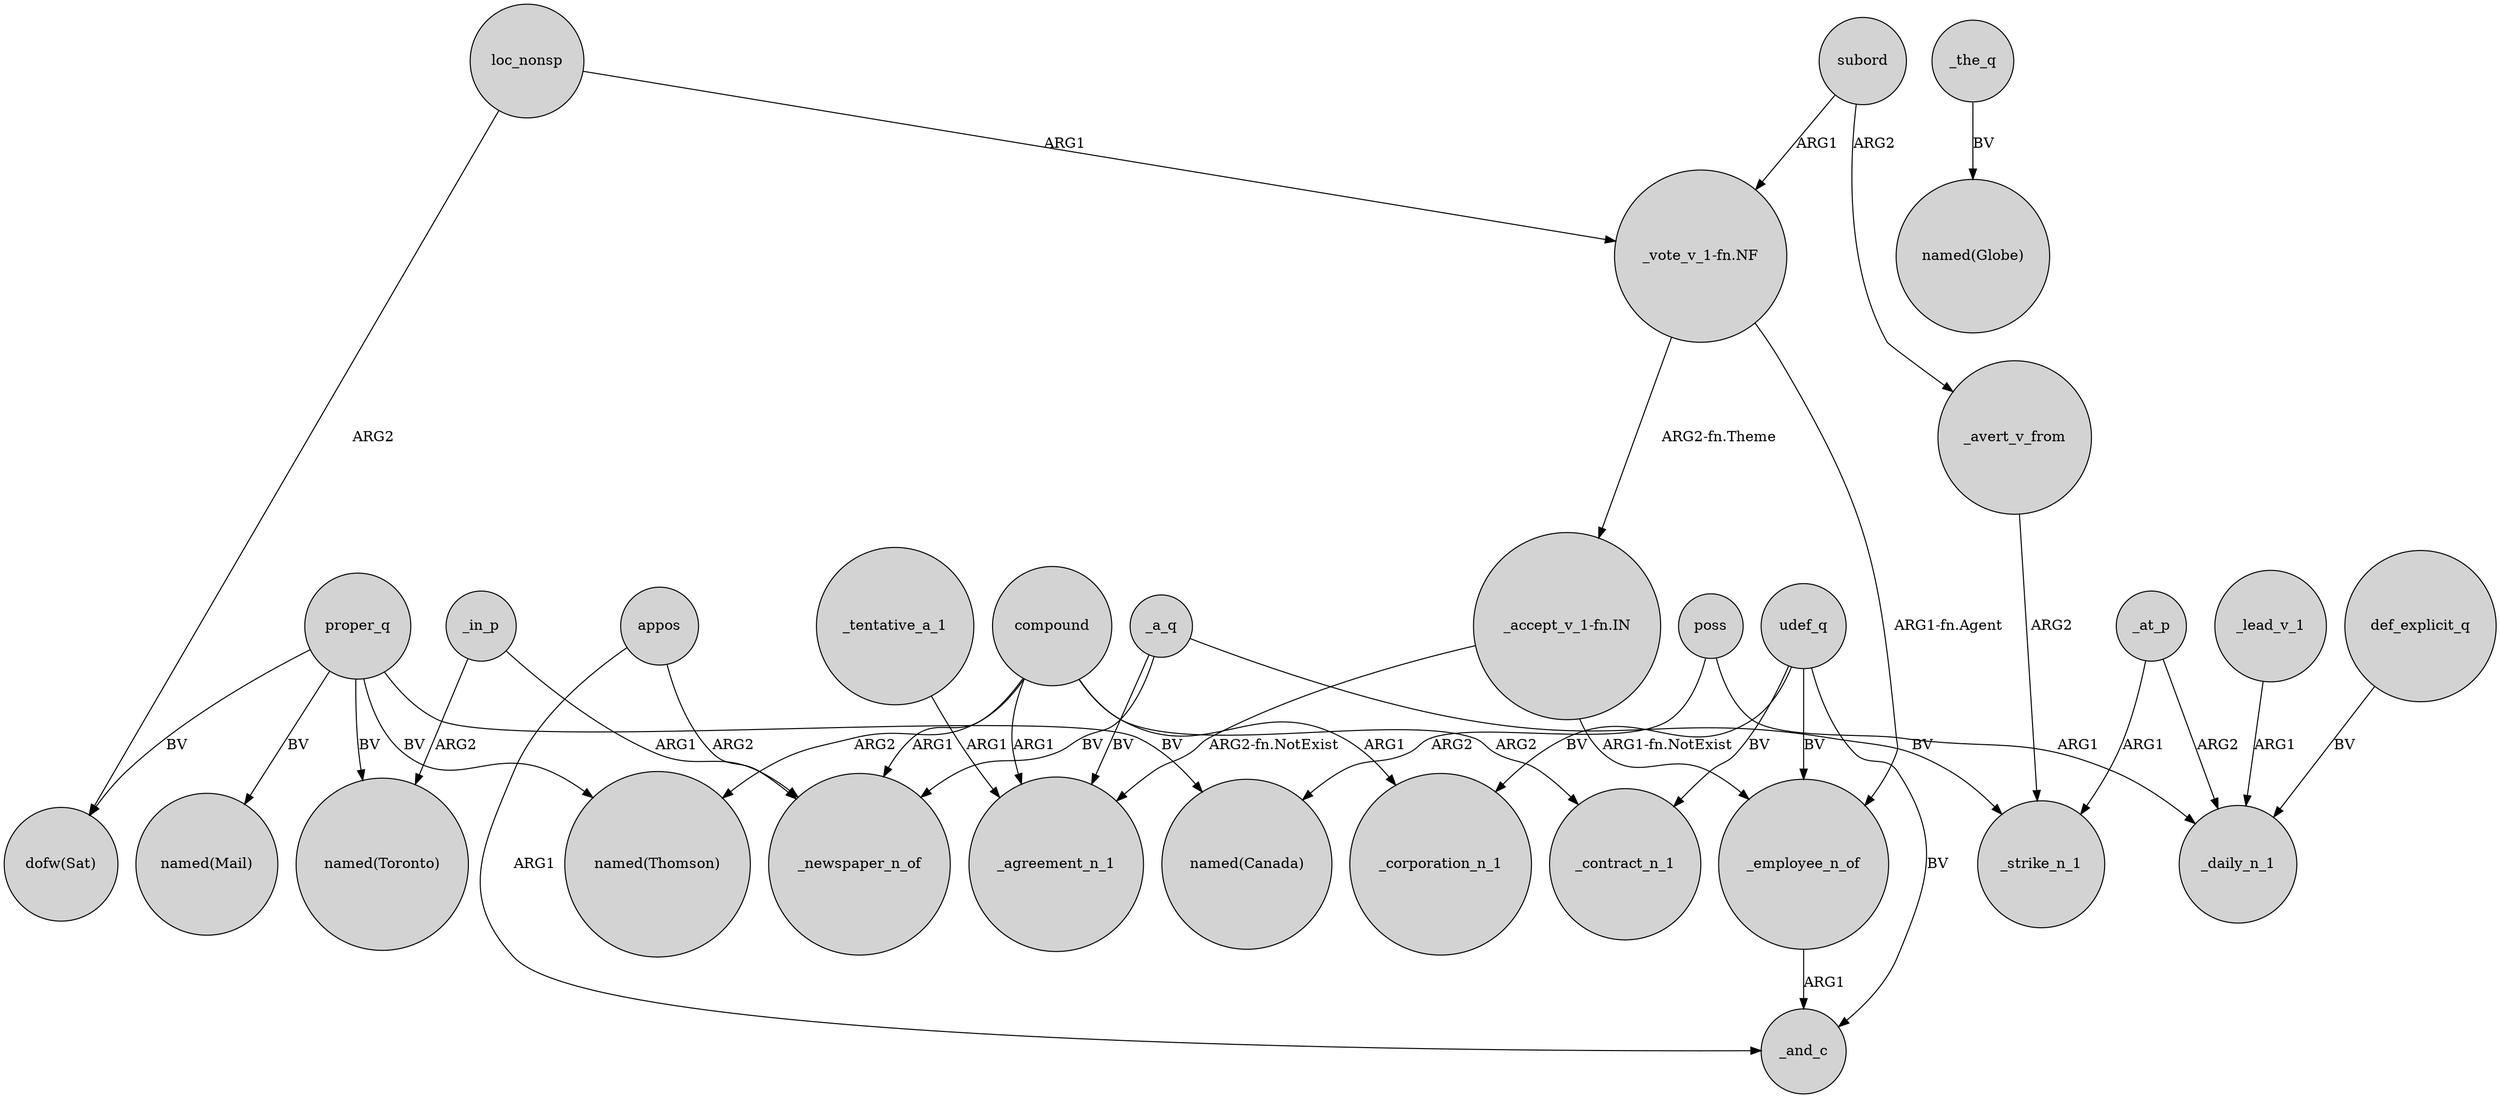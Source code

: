digraph {
	node [shape=circle style=filled]
	proper_q -> "named(Thomson)" [label=BV]
	udef_q -> _employee_n_of [label=BV]
	_in_p -> _newspaper_n_of [label=ARG1]
	_a_q -> _newspaper_n_of [label=BV]
	appos -> _and_c [label=ARG1]
	proper_q -> "named(Canada)" [label=BV]
	proper_q -> "named(Mail)" [label=BV]
	_in_p -> "named(Toronto)" [label=ARG2]
	proper_q -> "dofw(Sat)" [label=BV]
	_a_q -> _strike_n_1 [label=BV]
	subord -> "_vote_v_1-fn.NF" [label=ARG1]
	_lead_v_1 -> _daily_n_1 [label=ARG1]
	proper_q -> "named(Toronto)" [label=BV]
	"_accept_v_1-fn.IN" -> _agreement_n_1 [label="ARG2-fn.NotExist"]
	_the_q -> "named(Globe)" [label=BV]
	"_accept_v_1-fn.IN" -> _employee_n_of [label="ARG1-fn.NotExist"]
	compound -> _contract_n_1 [label=ARG2]
	loc_nonsp -> "dofw(Sat)" [label=ARG2]
	udef_q -> _corporation_n_1 [label=BV]
	compound -> "named(Thomson)" [label=ARG2]
	compound -> _corporation_n_1 [label=ARG1]
	_employee_n_of -> _and_c [label=ARG1]
	"_vote_v_1-fn.NF" -> "_accept_v_1-fn.IN" [label="ARG2-fn.Theme"]
	subord -> _avert_v_from [label=ARG2]
	_at_p -> _strike_n_1 [label=ARG1]
	_a_q -> _agreement_n_1 [label=BV]
	poss -> _daily_n_1 [label=ARG1]
	compound -> _newspaper_n_of [label=ARG1]
	poss -> "named(Canada)" [label=ARG2]
	compound -> _agreement_n_1 [label=ARG1]
	_avert_v_from -> _strike_n_1 [label=ARG2]
	appos -> _newspaper_n_of [label=ARG2]
	def_explicit_q -> _daily_n_1 [label=BV]
	_tentative_a_1 -> _agreement_n_1 [label=ARG1]
	loc_nonsp -> "_vote_v_1-fn.NF" [label=ARG1]
	_at_p -> _daily_n_1 [label=ARG2]
	udef_q -> _and_c [label=BV]
	udef_q -> _contract_n_1 [label=BV]
	"_vote_v_1-fn.NF" -> _employee_n_of [label="ARG1-fn.Agent"]
}
